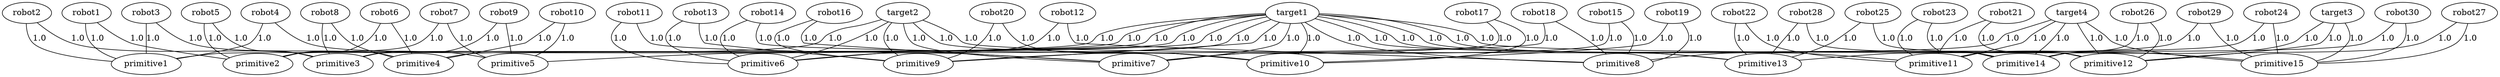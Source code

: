 strict graph {
	graph [bb="0,0,0,0"];
	node [label="\N"];
	robot1	 [pos="-2175.000000,75.000000)"];
	primitive1	 [pos="-1050.000000,0.000000)"];
	robot1 -- primitive1	 [label=1.0,
		weight=1.0];
	primitive2	 [pos="-900.000000,0.000000)"];
	robot1 -- primitive2	 [label=1.0,
		weight=1.0];
	robot2	 [pos="-2025.000000,75.000000)"];
	robot2 -- primitive1	 [label=1.0,
		weight=1.0];
	primitive3	 [pos="-750.000000,0.000000)"];
	robot2 -- primitive3	 [label=1.0,
		weight=1.0];
	robot3	 [pos="-1875.000000,75.000000)"];
	robot3 -- primitive1	 [label=1.0,
		weight=1.0];
	primitive4	 [pos="-600.000000,0.000000)"];
	robot3 -- primitive4	 [label=1.0,
		weight=1.0];
	robot4	 [pos="-1725.000000,75.000000)"];
	robot4 -- primitive1	 [label=1.0,
		weight=1.0];
	primitive5	 [pos="-450.000000,0.000000)"];
	robot4 -- primitive5	 [label=1.0,
		weight=1.0];
	robot5	 [pos="-1575.000000,75.000000)"];
	robot5 -- primitive2	 [label=1.0,
		weight=1.0];
	robot5 -- primitive3	 [label=1.0,
		weight=1.0];
	robot6	 [pos="-1425.000000,75.000000)"];
	robot6 -- primitive2	 [label=1.0,
		weight=1.0];
	robot6 -- primitive4	 [label=1.0,
		weight=1.0];
	robot7	 [pos="-1275.000000,75.000000)"];
	robot7 -- primitive2	 [label=1.0,
		weight=1.0];
	robot7 -- primitive5	 [label=1.0,
		weight=1.0];
	robot8	 [pos="-1125.000000,75.000000)"];
	robot8 -- primitive3	 [label=1.0,
		weight=1.0];
	robot8 -- primitive4	 [label=1.0,
		weight=1.0];
	robot9	 [pos="-975.000000,75.000000)"];
	robot9 -- primitive3	 [label=1.0,
		weight=1.0];
	robot9 -- primitive5	 [label=1.0,
		weight=1.0];
	robot10	 [pos="-825.000000,75.000000)"];
	robot10 -- primitive4	 [label=1.0,
		weight=1.0];
	robot10 -- primitive5	 [label=1.0,
		weight=1.0];
	robot11	 [pos="-675.000000,75.000000)"];
	primitive6	 [pos="-300.000000,0.000000)"];
	robot11 -- primitive6	 [label=1.0,
		weight=1.0];
	primitive7	 [pos="-150.000000,0.000000)"];
	robot11 -- primitive7	 [label=1.0,
		weight=1.0];
	robot12	 [pos="-525.000000,75.000000)"];
	robot12 -- primitive6	 [label=1.0,
		weight=1.0];
	primitive8	 [pos="0.000000,0.000000)"];
	robot12 -- primitive8	 [label=1.0,
		weight=1.0];
	robot13	 [pos="-375.000000,75.000000)"];
	robot13 -- primitive6	 [label=1.0,
		weight=1.0];
	primitive9	 [pos="150.000000,0.000000)"];
	robot13 -- primitive9	 [label=1.0,
		weight=1.0];
	robot14	 [pos="-225.000000,75.000000)"];
	robot14 -- primitive6	 [label=1.0,
		weight=1.0];
	primitive10	 [pos="300.000000,0.000000)"];
	robot14 -- primitive10	 [label=1.0,
		weight=1.0];
	robot15	 [pos="-75.000000,75.000000)"];
	robot15 -- primitive7	 [label=1.0,
		weight=1.0];
	robot15 -- primitive8	 [label=1.0,
		weight=1.0];
	robot16	 [pos="75.000000,75.000000)"];
	robot16 -- primitive7	 [label=1.0,
		weight=1.0];
	robot16 -- primitive9	 [label=1.0,
		weight=1.0];
	robot17	 [pos="225.000000,75.000000)"];
	robot17 -- primitive7	 [label=1.0,
		weight=1.0];
	robot17 -- primitive10	 [label=1.0,
		weight=1.0];
	robot18	 [pos="375.000000,75.000000)"];
	robot18 -- primitive8	 [label=1.0,
		weight=1.0];
	robot18 -- primitive9	 [label=1.0,
		weight=1.0];
	robot19	 [pos="525.000000,75.000000)"];
	robot19 -- primitive8	 [label=1.0,
		weight=1.0];
	robot19 -- primitive10	 [label=1.0,
		weight=1.0];
	robot20	 [pos="675.000000,75.000000)"];
	robot20 -- primitive9	 [label=1.0,
		weight=1.0];
	robot20 -- primitive10	 [label=1.0,
		weight=1.0];
	robot21	 [pos="825.000000,75.000000)"];
	primitive11	 [pos="450.000000,0.000000)"];
	robot21 -- primitive11	 [label=1.0,
		weight=1.0];
	primitive12	 [pos="600.000000,0.000000)"];
	robot21 -- primitive12	 [label=1.0,
		weight=1.0];
	robot22	 [pos="975.000000,75.000000)"];
	robot22 -- primitive11	 [label=1.0,
		weight=1.0];
	primitive13	 [pos="750.000000,0.000000)"];
	robot22 -- primitive13	 [label=1.0,
		weight=1.0];
	robot23	 [pos="1125.000000,75.000000)"];
	robot23 -- primitive11	 [label=1.0,
		weight=1.0];
	primitive14	 [pos="900.000000,0.000000)"];
	robot23 -- primitive14	 [label=1.0,
		weight=1.0];
	robot24	 [pos="1275.000000,75.000000)"];
	robot24 -- primitive11	 [label=1.0,
		weight=1.0];
	primitive15	 [pos="1050.000000,0.000000)"];
	robot24 -- primitive15	 [label=1.0,
		weight=1.0];
	robot25	 [pos="1425.000000,75.000000)"];
	robot25 -- primitive12	 [label=1.0,
		weight=1.0];
	robot25 -- primitive13	 [label=1.0,
		weight=1.0];
	robot26	 [pos="1575.000000,75.000000)"];
	robot26 -- primitive12	 [label=1.0,
		weight=1.0];
	robot26 -- primitive14	 [label=1.0,
		weight=1.0];
	robot27	 [pos="1725.000000,75.000000)"];
	robot27 -- primitive12	 [label=1.0,
		weight=1.0];
	robot27 -- primitive15	 [label=1.0,
		weight=1.0];
	robot28	 [pos="1875.000000,75.000000)"];
	robot28 -- primitive13	 [label=1.0,
		weight=1.0];
	robot28 -- primitive14	 [label=1.0,
		weight=1.0];
	robot29	 [pos="2025.000000,75.000000)"];
	robot29 -- primitive13	 [label=1.0,
		weight=1.0];
	robot29 -- primitive15	 [label=1.0,
		weight=1.0];
	robot30	 [pos="2175.000000,75.000000)"];
	robot30 -- primitive14	 [label=1.0,
		weight=1.0];
	robot30 -- primitive15	 [label=1.0,
		weight=1.0];
	target1	 [pos="-225.000000,-75.000000)"];
	target1 -- primitive1	 [label=1.0,
		weight=1.0];
	target1 -- primitive2	 [label=1.0,
		weight=1.0];
	target1 -- primitive3	 [label=1.0,
		weight=1.0];
	target1 -- primitive4	 [label=1.0,
		weight=1.0];
	target1 -- primitive5	 [label=1.0,
		weight=1.0];
	target1 -- primitive6	 [label=1.0,
		weight=1.0];
	target1 -- primitive7	 [label=1.0,
		weight=1.0];
	target1 -- primitive8	 [label=1.0,
		weight=1.0];
	target1 -- primitive9	 [label=1.0,
		weight=1.0];
	target1 -- primitive10	 [label=1.0,
		weight=1.0];
	target1 -- primitive11	 [label=1.0,
		weight=1.0];
	target1 -- primitive12	 [label=1.0,
		weight=1.0];
	target1 -- primitive13	 [label=1.0,
		weight=1.0];
	target1 -- primitive14	 [label=1.0,
		weight=1.0];
	target1 -- primitive15	 [label=1.0,
		weight=1.0];
	target2	 [pos="-75.000000,-75.000000)"];
	target2 -- primitive3	 [label=1.0,
		weight=1.0];
	target2 -- primitive6	 [label=1.0,
		weight=1.0];
	target2 -- primitive7	 [label=1.0,
		weight=1.0];
	target2 -- primitive9	 [label=1.0,
		weight=1.0];
	target2 -- primitive10	 [label=1.0,
		weight=1.0];
	target2 -- primitive13	 [label=1.0,
		weight=1.0];
	target3	 [pos="75.000000,-75.000000)"];
	target3 -- primitive11	 [label=1.0,
		weight=1.0];
	target3 -- primitive12	 [label=1.0,
		weight=1.0];
	target3 -- primitive15	 [label=1.0,
		weight=1.0];
	target4	 [pos="225.000000,-75.000000)"];
	target4 -- primitive8	 [label=1.0,
		weight=1.0];
	target4 -- primitive11	 [label=1.0,
		weight=1.0];
	target4 -- primitive12	 [label=1.0,
		weight=1.0];
	target4 -- primitive14	 [label=1.0,
		weight=1.0];
	target4 -- primitive15	 [label=1.0,
		weight=1.0];
}
